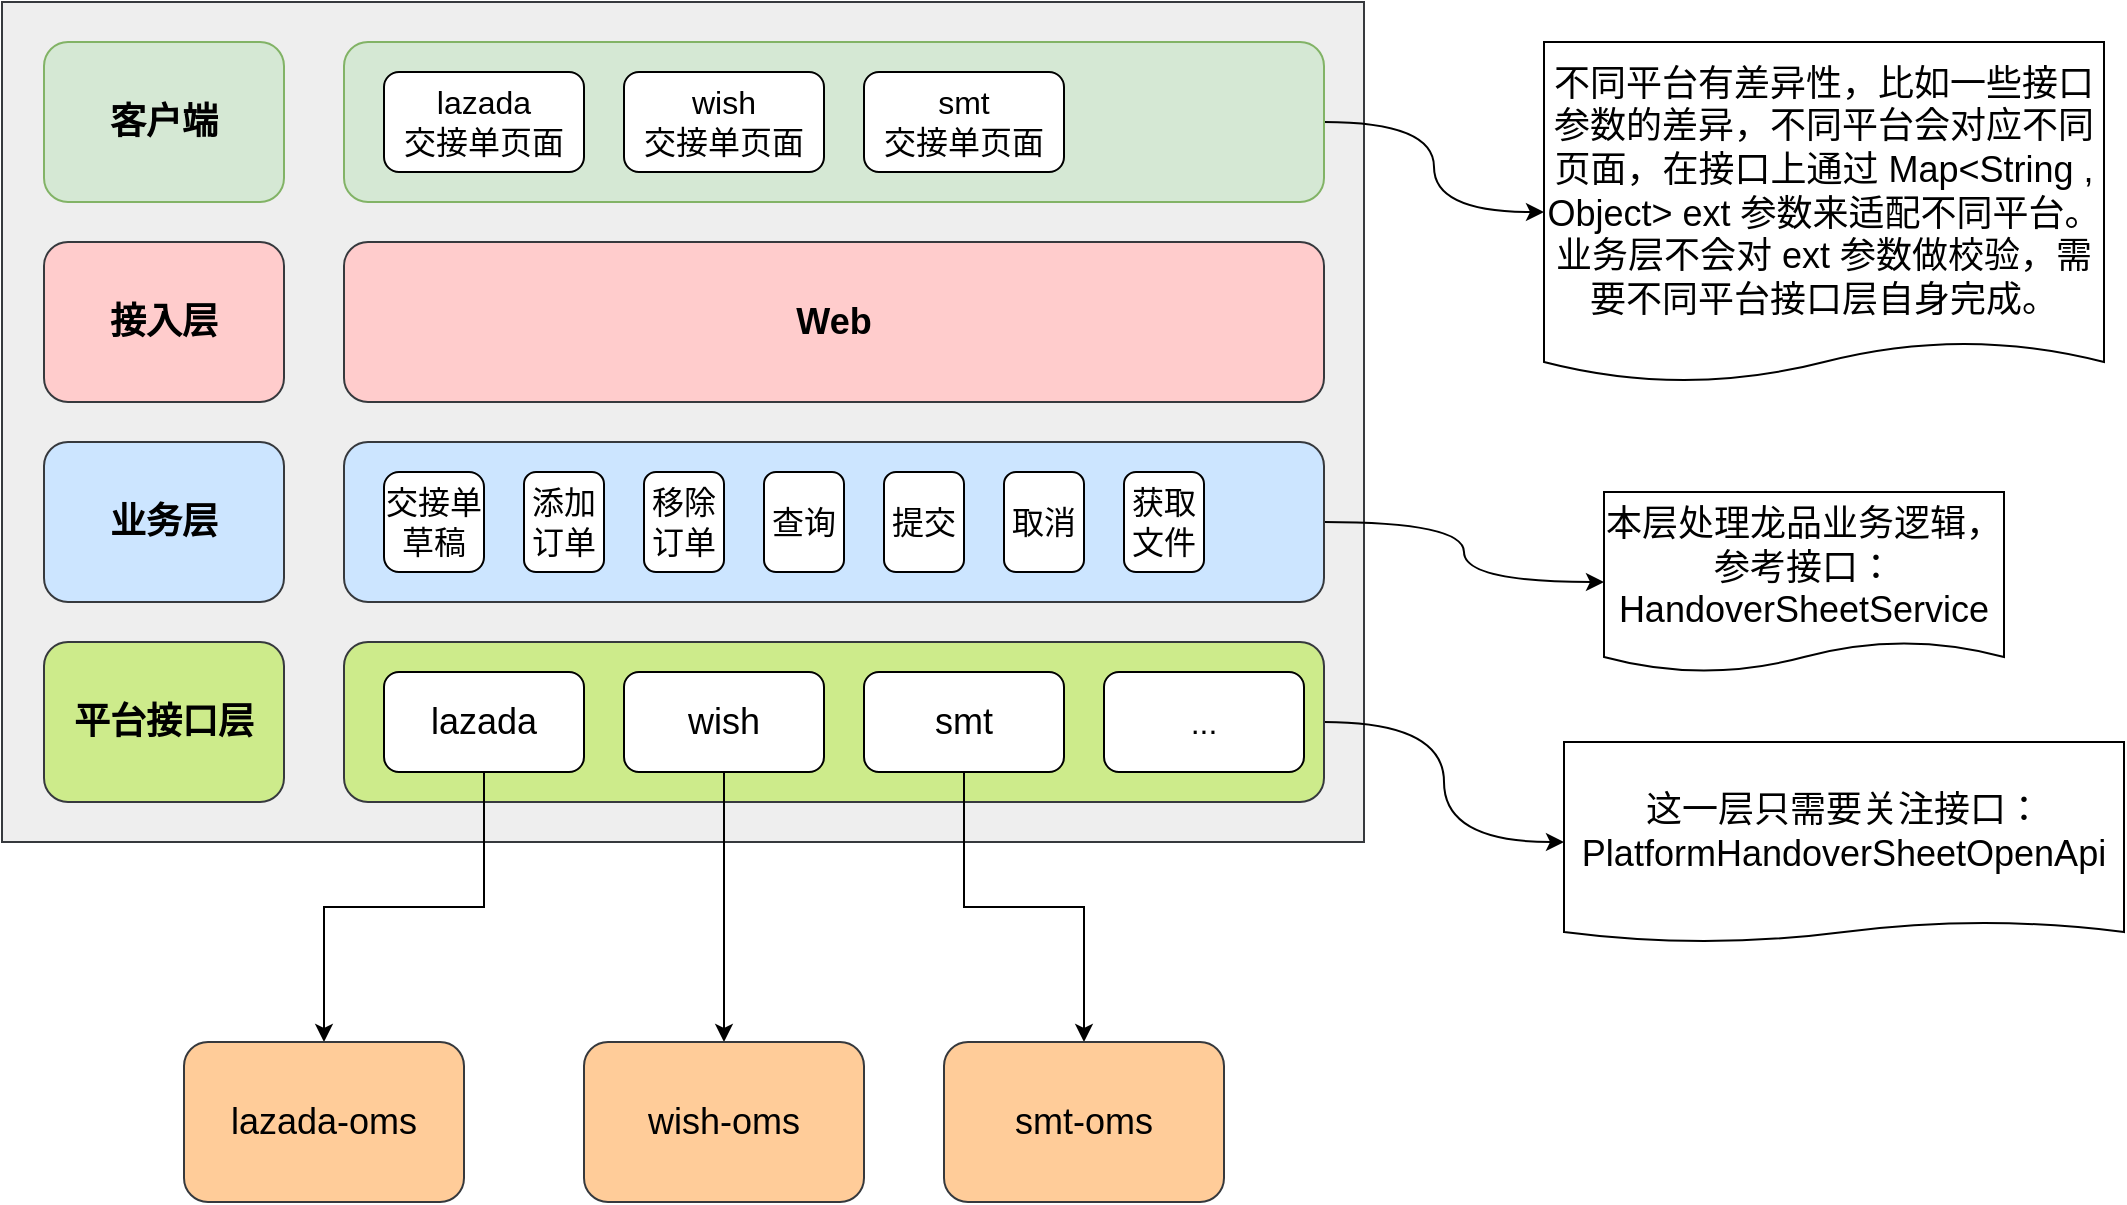 <mxfile version="21.1.9" type="github">
  <diagram name="第 1 页" id="eg49ZaoTi7A60mhF3NfQ">
    <mxGraphModel dx="1434" dy="756" grid="1" gridSize="10" guides="1" tooltips="1" connect="1" arrows="1" fold="1" page="1" pageScale="1" pageWidth="827" pageHeight="1169" math="0" shadow="0">
      <root>
        <mxCell id="0" />
        <mxCell id="1" parent="0" />
        <mxCell id="jHrgZvA_I-LLRUM1Vone-2" value="" style="rounded=0;whiteSpace=wrap;html=1;fillColor=#eeeeee;strokeColor=#36393d;" vertex="1" parent="1">
          <mxGeometry x="69" y="80" width="681" height="420" as="geometry" />
        </mxCell>
        <mxCell id="jHrgZvA_I-LLRUM1Vone-3" value="&lt;b&gt;&lt;font style=&quot;font-size: 18px;&quot;&gt;平台接口层&lt;/font&gt;&lt;/b&gt;" style="rounded=1;whiteSpace=wrap;html=1;fillColor=#cdeb8b;strokeColor=#36393d;" vertex="1" parent="1">
          <mxGeometry x="90" y="400" width="120" height="80" as="geometry" />
        </mxCell>
        <mxCell id="jHrgZvA_I-LLRUM1Vone-34" value="" style="edgeStyle=orthogonalEdgeStyle;orthogonalLoop=1;jettySize=auto;html=1;curved=1;" edge="1" parent="1" source="jHrgZvA_I-LLRUM1Vone-4" target="jHrgZvA_I-LLRUM1Vone-33">
          <mxGeometry relative="1" as="geometry" />
        </mxCell>
        <mxCell id="jHrgZvA_I-LLRUM1Vone-4" value="" style="rounded=1;whiteSpace=wrap;html=1;fillColor=#cdeb8b;strokeColor=#36393d;" vertex="1" parent="1">
          <mxGeometry x="240" y="400" width="490" height="80" as="geometry" />
        </mxCell>
        <mxCell id="jHrgZvA_I-LLRUM1Vone-22" style="edgeStyle=orthogonalEdgeStyle;rounded=0;orthogonalLoop=1;jettySize=auto;html=1;" edge="1" parent="1" source="jHrgZvA_I-LLRUM1Vone-5" target="jHrgZvA_I-LLRUM1Vone-16">
          <mxGeometry relative="1" as="geometry" />
        </mxCell>
        <mxCell id="jHrgZvA_I-LLRUM1Vone-5" value="&lt;font style=&quot;font-size: 18px;&quot;&gt;lazada&lt;/font&gt;" style="rounded=1;whiteSpace=wrap;html=1;" vertex="1" parent="1">
          <mxGeometry x="260" y="415" width="100" height="50" as="geometry" />
        </mxCell>
        <mxCell id="jHrgZvA_I-LLRUM1Vone-25" style="edgeStyle=orthogonalEdgeStyle;rounded=0;orthogonalLoop=1;jettySize=auto;html=1;" edge="1" parent="1" source="jHrgZvA_I-LLRUM1Vone-6" target="jHrgZvA_I-LLRUM1Vone-23">
          <mxGeometry relative="1" as="geometry" />
        </mxCell>
        <mxCell id="jHrgZvA_I-LLRUM1Vone-6" value="&lt;font style=&quot;font-size: 18px;&quot;&gt;wish&lt;/font&gt;" style="rounded=1;whiteSpace=wrap;html=1;" vertex="1" parent="1">
          <mxGeometry x="380" y="415" width="100" height="50" as="geometry" />
        </mxCell>
        <mxCell id="jHrgZvA_I-LLRUM1Vone-26" style="edgeStyle=orthogonalEdgeStyle;rounded=0;orthogonalLoop=1;jettySize=auto;html=1;" edge="1" parent="1" source="jHrgZvA_I-LLRUM1Vone-7" target="jHrgZvA_I-LLRUM1Vone-24">
          <mxGeometry relative="1" as="geometry" />
        </mxCell>
        <mxCell id="jHrgZvA_I-LLRUM1Vone-7" value="&lt;font style=&quot;font-size: 18px;&quot;&gt;smt&lt;/font&gt;" style="rounded=1;whiteSpace=wrap;html=1;" vertex="1" parent="1">
          <mxGeometry x="500" y="415" width="100" height="50" as="geometry" />
        </mxCell>
        <mxCell id="jHrgZvA_I-LLRUM1Vone-8" value="&lt;font style=&quot;font-size: 16px;&quot;&gt;...&lt;/font&gt;" style="rounded=1;whiteSpace=wrap;html=1;" vertex="1" parent="1">
          <mxGeometry x="620" y="415" width="100" height="50" as="geometry" />
        </mxCell>
        <mxCell id="jHrgZvA_I-LLRUM1Vone-9" value="&lt;span style=&quot;font-size: 18px;&quot;&gt;&lt;b&gt;业务层&lt;/b&gt;&lt;/span&gt;" style="rounded=1;whiteSpace=wrap;html=1;fillColor=#cce5ff;strokeColor=#36393d;" vertex="1" parent="1">
          <mxGeometry x="90" y="300" width="120" height="80" as="geometry" />
        </mxCell>
        <mxCell id="jHrgZvA_I-LLRUM1Vone-36" value="" style="edgeStyle=orthogonalEdgeStyle;orthogonalLoop=1;jettySize=auto;html=1;curved=1;" edge="1" parent="1" source="jHrgZvA_I-LLRUM1Vone-10" target="jHrgZvA_I-LLRUM1Vone-35">
          <mxGeometry relative="1" as="geometry" />
        </mxCell>
        <mxCell id="jHrgZvA_I-LLRUM1Vone-10" value="" style="rounded=1;whiteSpace=wrap;html=1;fillColor=#cce5ff;strokeColor=#36393d;" vertex="1" parent="1">
          <mxGeometry x="240" y="300" width="490" height="80" as="geometry" />
        </mxCell>
        <mxCell id="jHrgZvA_I-LLRUM1Vone-12" value="&lt;font style=&quot;font-size: 16px;&quot;&gt;交接单草稿&lt;/font&gt;" style="rounded=1;whiteSpace=wrap;html=1;" vertex="1" parent="1">
          <mxGeometry x="260" y="315" width="50" height="50" as="geometry" />
        </mxCell>
        <mxCell id="jHrgZvA_I-LLRUM1Vone-13" value="&lt;font style=&quot;font-size: 16px;&quot;&gt;添加订单&lt;/font&gt;" style="rounded=1;whiteSpace=wrap;html=1;" vertex="1" parent="1">
          <mxGeometry x="330" y="315" width="40" height="50" as="geometry" />
        </mxCell>
        <mxCell id="jHrgZvA_I-LLRUM1Vone-14" value="&lt;span style=&quot;font-size: 18px;&quot;&gt;&lt;b&gt;接入层&lt;br&gt;&lt;/b&gt;&lt;/span&gt;" style="rounded=1;whiteSpace=wrap;html=1;fillColor=#ffcccc;strokeColor=#36393d;" vertex="1" parent="1">
          <mxGeometry x="90" y="200" width="120" height="80" as="geometry" />
        </mxCell>
        <mxCell id="jHrgZvA_I-LLRUM1Vone-15" value="&lt;font style=&quot;font-size: 18px;&quot;&gt;&lt;b&gt;Web&lt;/b&gt;&lt;/font&gt;" style="rounded=1;whiteSpace=wrap;html=1;fillColor=#ffcccc;strokeColor=#36393d;" vertex="1" parent="1">
          <mxGeometry x="240" y="200" width="490" height="80" as="geometry" />
        </mxCell>
        <mxCell id="jHrgZvA_I-LLRUM1Vone-16" value="&lt;font style=&quot;font-size: 18px;&quot;&gt;lazada-oms&lt;/font&gt;" style="rounded=1;whiteSpace=wrap;html=1;fillColor=#ffcc99;strokeColor=#36393d;" vertex="1" parent="1">
          <mxGeometry x="160" y="600" width="140" height="80" as="geometry" />
        </mxCell>
        <mxCell id="jHrgZvA_I-LLRUM1Vone-17" value="&lt;font style=&quot;font-size: 16px;&quot;&gt;移除订单&lt;/font&gt;" style="rounded=1;whiteSpace=wrap;html=1;" vertex="1" parent="1">
          <mxGeometry x="390" y="315" width="40" height="50" as="geometry" />
        </mxCell>
        <mxCell id="jHrgZvA_I-LLRUM1Vone-18" value="&lt;span style=&quot;font-size: 16px;&quot;&gt;查询&lt;/span&gt;" style="rounded=1;whiteSpace=wrap;html=1;" vertex="1" parent="1">
          <mxGeometry x="450" y="315" width="40" height="50" as="geometry" />
        </mxCell>
        <mxCell id="jHrgZvA_I-LLRUM1Vone-19" value="&lt;span style=&quot;font-size: 16px;&quot;&gt;提交&lt;/span&gt;" style="rounded=1;whiteSpace=wrap;html=1;" vertex="1" parent="1">
          <mxGeometry x="510" y="315" width="40" height="50" as="geometry" />
        </mxCell>
        <mxCell id="jHrgZvA_I-LLRUM1Vone-20" value="&lt;span style=&quot;font-size: 16px;&quot;&gt;取消&lt;/span&gt;" style="rounded=1;whiteSpace=wrap;html=1;" vertex="1" parent="1">
          <mxGeometry x="570" y="315" width="40" height="50" as="geometry" />
        </mxCell>
        <mxCell id="jHrgZvA_I-LLRUM1Vone-21" value="&lt;span style=&quot;font-size: 16px;&quot;&gt;获取文件&lt;/span&gt;" style="rounded=1;whiteSpace=wrap;html=1;" vertex="1" parent="1">
          <mxGeometry x="630" y="315" width="40" height="50" as="geometry" />
        </mxCell>
        <mxCell id="jHrgZvA_I-LLRUM1Vone-23" value="&lt;font style=&quot;font-size: 18px;&quot;&gt;wish-oms&lt;/font&gt;" style="rounded=1;whiteSpace=wrap;html=1;fillColor=#ffcc99;strokeColor=#36393d;" vertex="1" parent="1">
          <mxGeometry x="360" y="600" width="140" height="80" as="geometry" />
        </mxCell>
        <mxCell id="jHrgZvA_I-LLRUM1Vone-24" value="&lt;font style=&quot;font-size: 18px;&quot;&gt;smt-oms&lt;/font&gt;" style="rounded=1;whiteSpace=wrap;html=1;fillColor=#ffcc99;strokeColor=#36393d;" vertex="1" parent="1">
          <mxGeometry x="540" y="600" width="140" height="80" as="geometry" />
        </mxCell>
        <mxCell id="jHrgZvA_I-LLRUM1Vone-27" value="&lt;span style=&quot;font-size: 18px;&quot;&gt;&lt;b&gt;客户端&lt;br&gt;&lt;/b&gt;&lt;/span&gt;" style="rounded=1;whiteSpace=wrap;html=1;fillColor=#d5e8d4;strokeColor=#82b366;" vertex="1" parent="1">
          <mxGeometry x="90" y="100" width="120" height="80" as="geometry" />
        </mxCell>
        <mxCell id="jHrgZvA_I-LLRUM1Vone-38" value="" style="edgeStyle=orthogonalEdgeStyle;orthogonalLoop=1;jettySize=auto;html=1;curved=1;" edge="1" parent="1" source="jHrgZvA_I-LLRUM1Vone-28" target="jHrgZvA_I-LLRUM1Vone-37">
          <mxGeometry relative="1" as="geometry" />
        </mxCell>
        <mxCell id="jHrgZvA_I-LLRUM1Vone-28" value="&lt;span style=&quot;font-size: 18px;&quot;&gt;&lt;b&gt;&lt;br&gt;&lt;/b&gt;&lt;/span&gt;" style="rounded=1;whiteSpace=wrap;html=1;fillColor=#d5e8d4;strokeColor=#82b366;" vertex="1" parent="1">
          <mxGeometry x="240" y="100" width="490" height="80" as="geometry" />
        </mxCell>
        <mxCell id="jHrgZvA_I-LLRUM1Vone-29" value="&lt;font style=&quot;font-size: 16px;&quot;&gt;lazada &lt;br&gt;交接单页面&lt;/font&gt;" style="rounded=1;whiteSpace=wrap;html=1;" vertex="1" parent="1">
          <mxGeometry x="260" y="115" width="100" height="50" as="geometry" />
        </mxCell>
        <mxCell id="jHrgZvA_I-LLRUM1Vone-30" value="&lt;font style=&quot;font-size: 16px;&quot;&gt;wish&lt;br&gt;交接单页面&lt;/font&gt;" style="rounded=1;whiteSpace=wrap;html=1;" vertex="1" parent="1">
          <mxGeometry x="380" y="115" width="100" height="50" as="geometry" />
        </mxCell>
        <mxCell id="jHrgZvA_I-LLRUM1Vone-31" value="&lt;font style=&quot;font-size: 16px;&quot;&gt;smt&lt;br&gt;交接单页面&lt;/font&gt;" style="rounded=1;whiteSpace=wrap;html=1;" vertex="1" parent="1">
          <mxGeometry x="500" y="115" width="100" height="50" as="geometry" />
        </mxCell>
        <mxCell id="jHrgZvA_I-LLRUM1Vone-33" value="&lt;font style=&quot;font-size: 18px;&quot;&gt;这一层只需要关注接口：&lt;br&gt;PlatformHandoverSheetOpenApi&lt;/font&gt;" style="shape=document;whiteSpace=wrap;html=1;boundedLbl=1;rounded=1;size=0.1;" vertex="1" parent="1">
          <mxGeometry x="850" y="450" width="280" height="100" as="geometry" />
        </mxCell>
        <mxCell id="jHrgZvA_I-LLRUM1Vone-35" value="&lt;font style=&quot;font-size: 18px;&quot;&gt;本层处理龙品业务逻辑，参考接口：&lt;br&gt;HandoverSheetService&lt;/font&gt;" style="shape=document;whiteSpace=wrap;html=1;boundedLbl=1;rounded=1;size=0.167;" vertex="1" parent="1">
          <mxGeometry x="870" y="325" width="200" height="90" as="geometry" />
        </mxCell>
        <mxCell id="jHrgZvA_I-LLRUM1Vone-37" value="&lt;font style=&quot;font-size: 18px;&quot;&gt;不同平台有差异性，比如一些接口参数的差异，不同平台会对应不同页面，在接口上通过 Map&amp;lt;String , Object&amp;gt; ext 参数来适配不同平台。&lt;br&gt;业务层不会对 ext 参数做校验，需要不同平台接口层自身完成。&lt;/font&gt;" style="shape=document;whiteSpace=wrap;html=1;boundedLbl=1;rounded=1;size=0.118;" vertex="1" parent="1">
          <mxGeometry x="840" y="100" width="280" height="170" as="geometry" />
        </mxCell>
      </root>
    </mxGraphModel>
  </diagram>
</mxfile>
